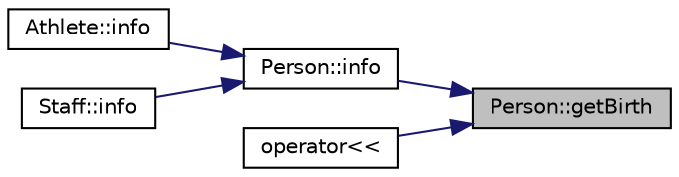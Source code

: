 digraph "Person::getBirth"
{
 // LATEX_PDF_SIZE
  edge [fontname="Helvetica",fontsize="10",labelfontname="Helvetica",labelfontsize="10"];
  node [fontname="Helvetica",fontsize="10",shape=record];
  rankdir="RL";
  Node1 [label="Person::getBirth",height=0.2,width=0.4,color="black", fillcolor="grey75", style="filled", fontcolor="black",tooltip=" "];
  Node1 -> Node2 [dir="back",color="midnightblue",fontsize="10",style="solid",fontname="Helvetica"];
  Node2 [label="Person::info",height=0.2,width=0.4,color="black", fillcolor="white", style="filled",URL="$class_person.html#a55b73bbe2f35eb2249b7a8225cd123e3",tooltip=" "];
  Node2 -> Node3 [dir="back",color="midnightblue",fontsize="10",style="solid",fontname="Helvetica"];
  Node3 [label="Athlete::info",height=0.2,width=0.4,color="black", fillcolor="white", style="filled",URL="$class_athlete.html#a3fbce844608cbb478101e8cc69b0e56b",tooltip=" "];
  Node2 -> Node4 [dir="back",color="midnightblue",fontsize="10",style="solid",fontname="Helvetica"];
  Node4 [label="Staff::info",height=0.2,width=0.4,color="black", fillcolor="white", style="filled",URL="$class_staff.html#a5653336a15051d84bc8884a7bca9b5dc",tooltip=" "];
  Node1 -> Node5 [dir="back",color="midnightblue",fontsize="10",style="solid",fontname="Helvetica"];
  Node5 [label="operator\<\<",height=0.2,width=0.4,color="black", fillcolor="white", style="filled",URL="$_person_8h.html#a520925d2df99c77933138568a48577dd",tooltip=" "];
}
